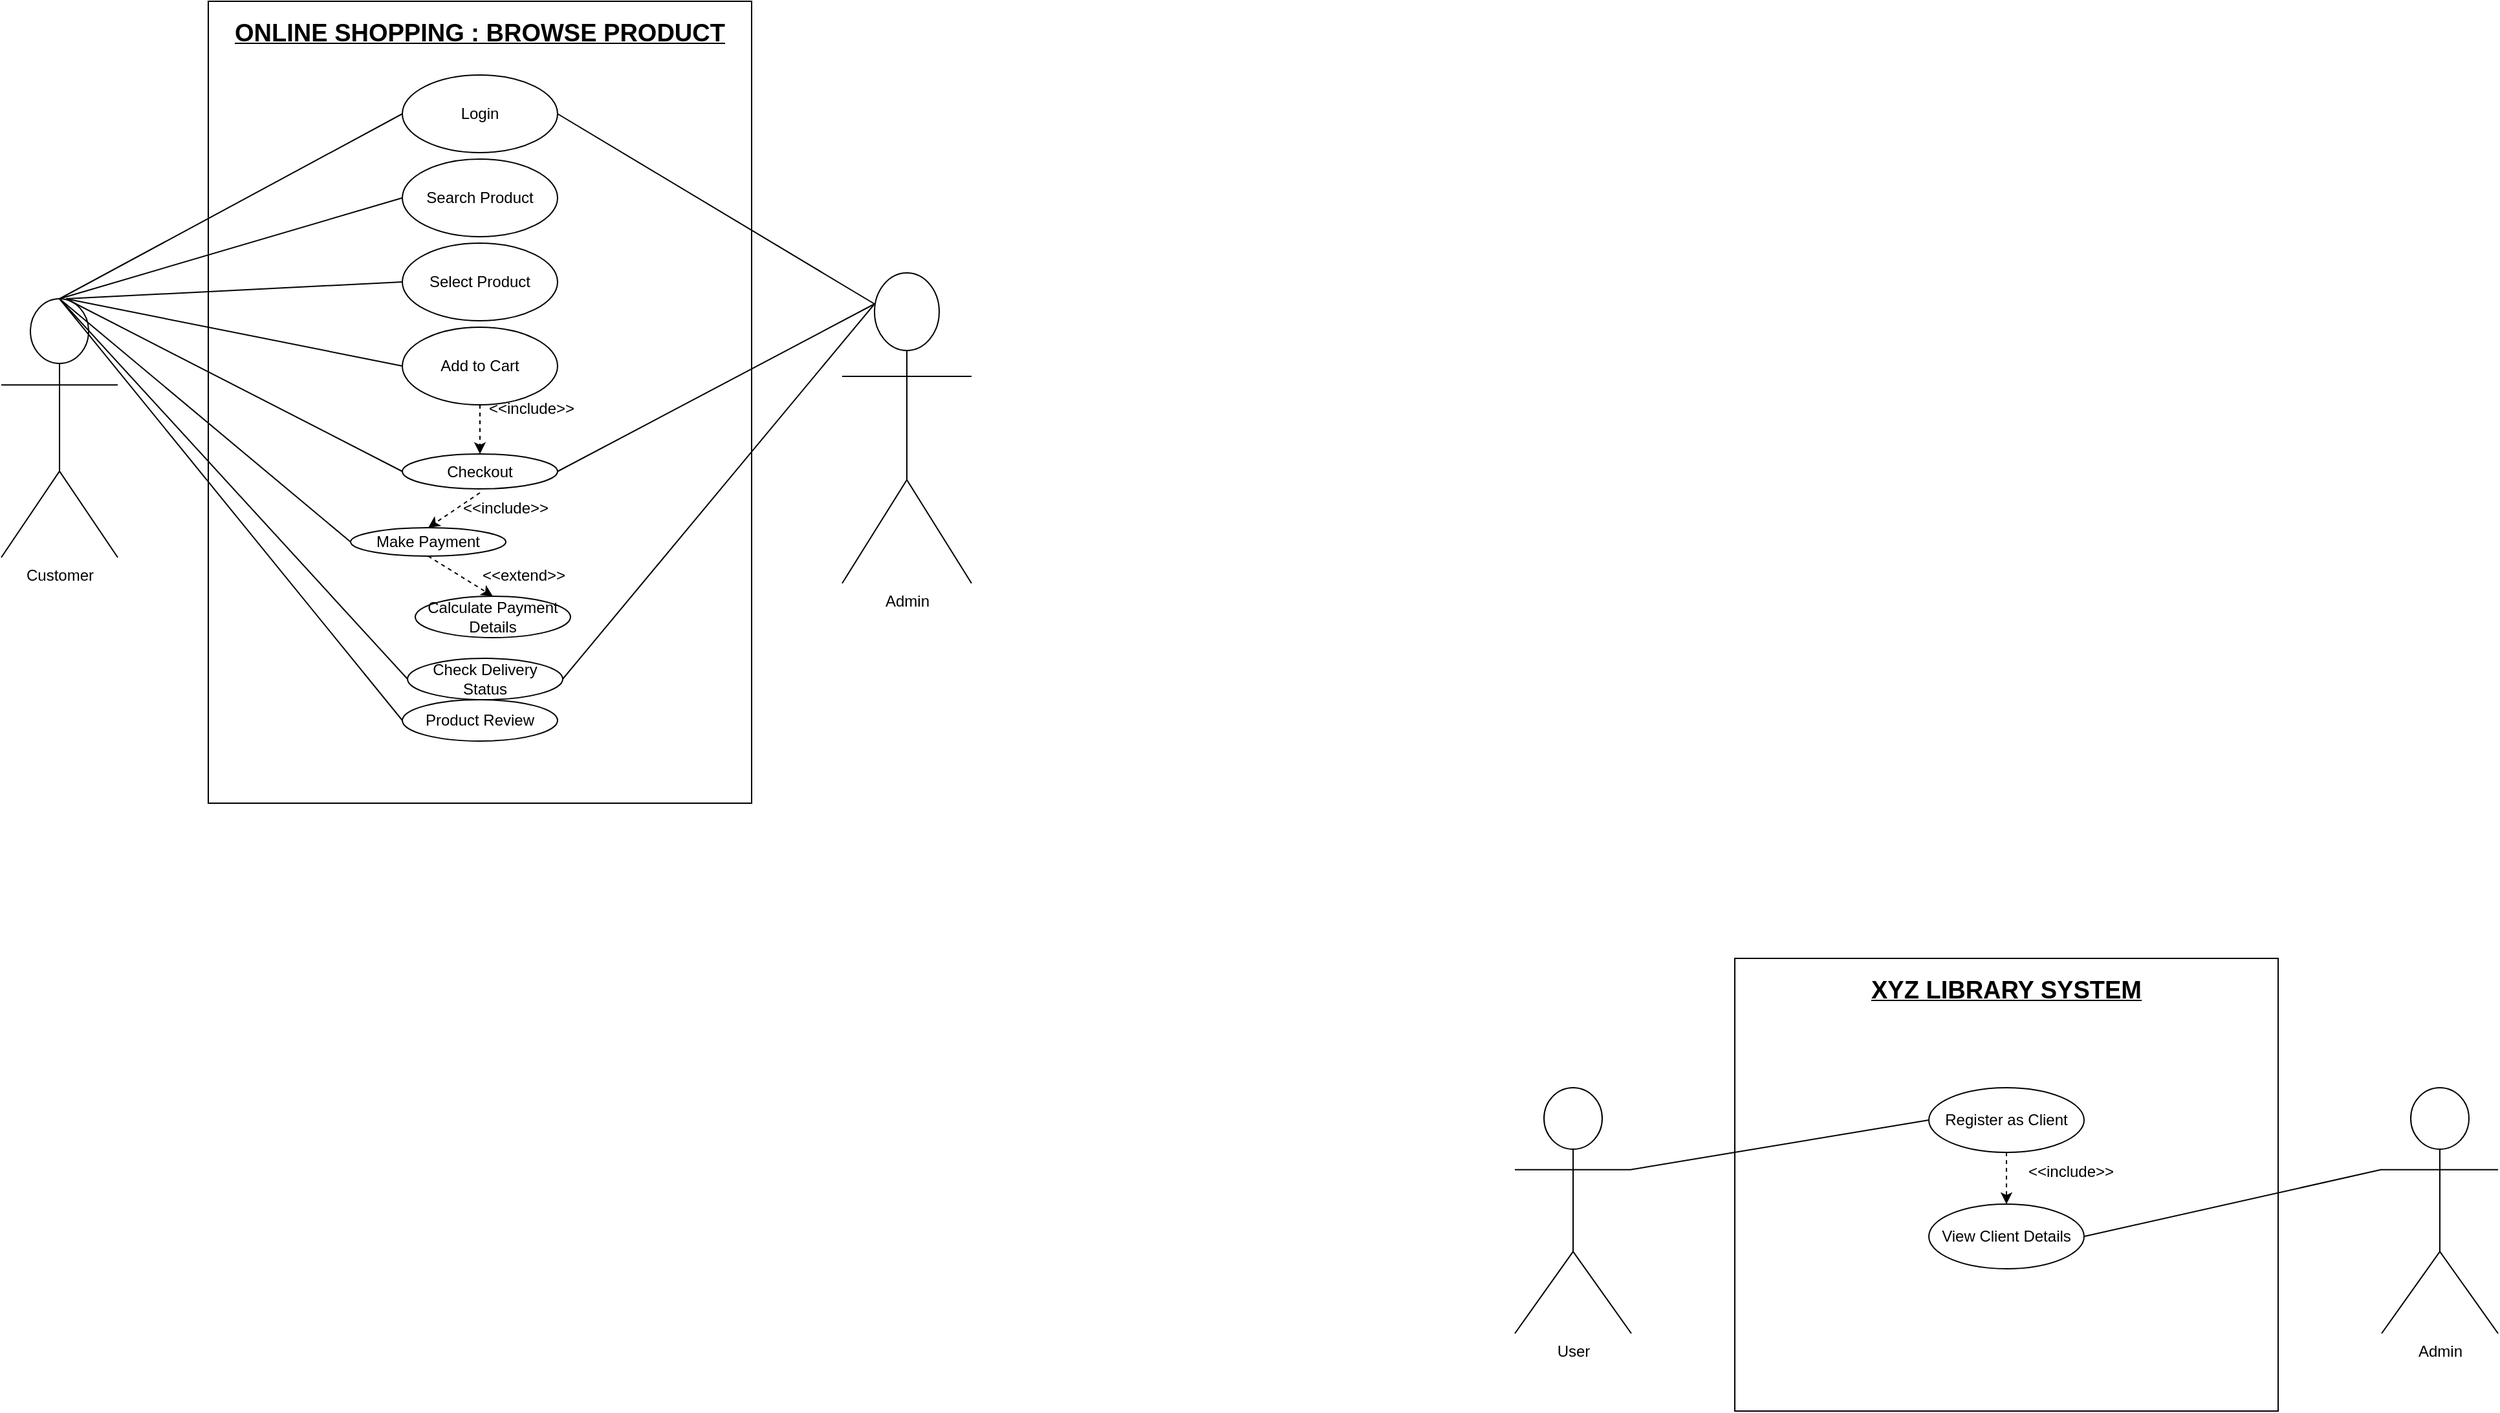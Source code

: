 <mxfile version="21.8.2" type="github">
  <diagram name="Page-1" id="ZfDQG-CIREXoi45lKwYc">
    <mxGraphModel dx="518" dy="258" grid="1" gridSize="10" guides="1" tooltips="1" connect="1" arrows="1" fold="1" page="1" pageScale="1" pageWidth="827" pageHeight="1169" math="0" shadow="0">
      <root>
        <mxCell id="0" />
        <mxCell id="1" parent="0" />
        <mxCell id="6VtGhE2b6X-5M0dV9ENA-1" value="" style="rounded=0;whiteSpace=wrap;html=1;" vertex="1" parent="1">
          <mxGeometry x="200" y="20" width="420" height="620" as="geometry" />
        </mxCell>
        <mxCell id="6VtGhE2b6X-5M0dV9ENA-2" value="ONLINE SHOPPING : BROWSE PRODUCT" style="text;html=1;strokeColor=none;fillColor=none;align=center;verticalAlign=middle;whiteSpace=wrap;rounded=0;fontStyle=5;fontSize=19;" vertex="1" parent="1">
          <mxGeometry x="175" y="30" width="470" height="30" as="geometry" />
        </mxCell>
        <mxCell id="6VtGhE2b6X-5M0dV9ENA-3" value="Login" style="ellipse;whiteSpace=wrap;html=1;" vertex="1" parent="1">
          <mxGeometry x="350" y="77" width="120" height="60" as="geometry" />
        </mxCell>
        <mxCell id="6VtGhE2b6X-5M0dV9ENA-4" value="Search Product" style="ellipse;whiteSpace=wrap;html=1;" vertex="1" parent="1">
          <mxGeometry x="350" y="142" width="120" height="60" as="geometry" />
        </mxCell>
        <mxCell id="6VtGhE2b6X-5M0dV9ENA-5" value="Select Product" style="ellipse;whiteSpace=wrap;html=1;" vertex="1" parent="1">
          <mxGeometry x="350" y="207" width="120" height="60" as="geometry" />
        </mxCell>
        <mxCell id="6VtGhE2b6X-5M0dV9ENA-6" value="Add to Cart" style="ellipse;whiteSpace=wrap;html=1;" vertex="1" parent="1">
          <mxGeometry x="350" y="272" width="120" height="60" as="geometry" />
        </mxCell>
        <mxCell id="6VtGhE2b6X-5M0dV9ENA-7" value="Checkout" style="ellipse;whiteSpace=wrap;html=1;" vertex="1" parent="1">
          <mxGeometry x="350" y="370" width="120" height="27" as="geometry" />
        </mxCell>
        <mxCell id="6VtGhE2b6X-5M0dV9ENA-8" value="Make Payment" style="ellipse;whiteSpace=wrap;html=1;" vertex="1" parent="1">
          <mxGeometry x="310" y="427" width="120" height="22" as="geometry" />
        </mxCell>
        <mxCell id="6VtGhE2b6X-5M0dV9ENA-9" value="Check Delivery Status" style="ellipse;whiteSpace=wrap;html=1;" vertex="1" parent="1">
          <mxGeometry x="354" y="528" width="120" height="32" as="geometry" />
        </mxCell>
        <mxCell id="6VtGhE2b6X-5M0dV9ENA-10" value="Product Review" style="ellipse;whiteSpace=wrap;html=1;" vertex="1" parent="1">
          <mxGeometry x="350" y="560" width="120" height="32" as="geometry" />
        </mxCell>
        <mxCell id="6VtGhE2b6X-5M0dV9ENA-11" value="Customer" style="shape=umlActor;verticalLabelPosition=bottom;verticalAlign=top;html=1;outlineConnect=0;" vertex="1" parent="1">
          <mxGeometry x="40" y="250" width="90" height="200" as="geometry" />
        </mxCell>
        <mxCell id="6VtGhE2b6X-5M0dV9ENA-12" value="Admin" style="shape=umlActor;verticalLabelPosition=bottom;verticalAlign=top;html=1;outlineConnect=0;" vertex="1" parent="1">
          <mxGeometry x="690" y="230" width="100" height="240" as="geometry" />
        </mxCell>
        <mxCell id="6VtGhE2b6X-5M0dV9ENA-14" value="" style="endArrow=none;html=1;rounded=0;entryX=0;entryY=0.5;entryDx=0;entryDy=0;exitX=0.5;exitY=0;exitDx=0;exitDy=0;exitPerimeter=0;" edge="1" parent="1" source="6VtGhE2b6X-5M0dV9ENA-11" target="6VtGhE2b6X-5M0dV9ENA-4">
          <mxGeometry width="50" height="50" relative="1" as="geometry">
            <mxPoint x="210" y="272" as="sourcePoint" />
            <mxPoint x="260" y="222" as="targetPoint" />
          </mxGeometry>
        </mxCell>
        <mxCell id="6VtGhE2b6X-5M0dV9ENA-15" value="" style="endArrow=none;html=1;rounded=0;exitX=0.5;exitY=0;exitDx=0;exitDy=0;exitPerimeter=0;entryX=0;entryY=0.5;entryDx=0;entryDy=0;" edge="1" parent="1" source="6VtGhE2b6X-5M0dV9ENA-11" target="6VtGhE2b6X-5M0dV9ENA-3">
          <mxGeometry width="50" height="50" relative="1" as="geometry">
            <mxPoint x="70" y="170" as="sourcePoint" />
            <mxPoint x="120" y="120" as="targetPoint" />
          </mxGeometry>
        </mxCell>
        <mxCell id="6VtGhE2b6X-5M0dV9ENA-16" value="" style="endArrow=none;html=1;rounded=0;entryX=0;entryY=0.5;entryDx=0;entryDy=0;" edge="1" parent="1" target="6VtGhE2b6X-5M0dV9ENA-5">
          <mxGeometry width="50" height="50" relative="1" as="geometry">
            <mxPoint x="90" y="250" as="sourcePoint" />
            <mxPoint x="360" y="182" as="targetPoint" />
          </mxGeometry>
        </mxCell>
        <mxCell id="6VtGhE2b6X-5M0dV9ENA-17" value="" style="endArrow=none;html=1;rounded=0;entryX=0;entryY=0.5;entryDx=0;entryDy=0;" edge="1" parent="1" target="6VtGhE2b6X-5M0dV9ENA-6">
          <mxGeometry width="50" height="50" relative="1" as="geometry">
            <mxPoint x="90" y="250" as="sourcePoint" />
            <mxPoint x="360" y="247" as="targetPoint" />
          </mxGeometry>
        </mxCell>
        <mxCell id="6VtGhE2b6X-5M0dV9ENA-18" value="" style="endArrow=none;html=1;rounded=0;entryX=0;entryY=0.5;entryDx=0;entryDy=0;" edge="1" parent="1" target="6VtGhE2b6X-5M0dV9ENA-7">
          <mxGeometry width="50" height="50" relative="1" as="geometry">
            <mxPoint x="90" y="250" as="sourcePoint" />
            <mxPoint x="360" y="312" as="targetPoint" />
          </mxGeometry>
        </mxCell>
        <mxCell id="6VtGhE2b6X-5M0dV9ENA-19" value="" style="endArrow=none;html=1;rounded=0;entryX=0;entryY=0.5;entryDx=0;entryDy=0;exitX=0.5;exitY=0;exitDx=0;exitDy=0;exitPerimeter=0;" edge="1" parent="1" source="6VtGhE2b6X-5M0dV9ENA-11" target="6VtGhE2b6X-5M0dV9ENA-8">
          <mxGeometry width="50" height="50" relative="1" as="geometry">
            <mxPoint x="100" y="260" as="sourcePoint" />
            <mxPoint x="360" y="377" as="targetPoint" />
          </mxGeometry>
        </mxCell>
        <mxCell id="6VtGhE2b6X-5M0dV9ENA-20" value="" style="endArrow=none;html=1;rounded=0;entryX=0;entryY=0.5;entryDx=0;entryDy=0;exitX=0.5;exitY=0;exitDx=0;exitDy=0;exitPerimeter=0;" edge="1" parent="1" source="6VtGhE2b6X-5M0dV9ENA-11" target="6VtGhE2b6X-5M0dV9ENA-9">
          <mxGeometry width="50" height="50" relative="1" as="geometry">
            <mxPoint x="110" y="270" as="sourcePoint" />
            <mxPoint x="360" y="442" as="targetPoint" />
          </mxGeometry>
        </mxCell>
        <mxCell id="6VtGhE2b6X-5M0dV9ENA-21" value="" style="endArrow=none;html=1;rounded=0;entryX=0;entryY=0.5;entryDx=0;entryDy=0;exitX=0.5;exitY=0;exitDx=0;exitDy=0;exitPerimeter=0;" edge="1" parent="1" source="6VtGhE2b6X-5M0dV9ENA-11" target="6VtGhE2b6X-5M0dV9ENA-10">
          <mxGeometry width="50" height="50" relative="1" as="geometry">
            <mxPoint x="95" y="260" as="sourcePoint" />
            <mxPoint x="360" y="442" as="targetPoint" />
          </mxGeometry>
        </mxCell>
        <mxCell id="6VtGhE2b6X-5M0dV9ENA-22" value="" style="endArrow=none;html=1;rounded=0;entryX=0.25;entryY=0.1;entryDx=0;entryDy=0;entryPerimeter=0;exitX=1;exitY=0.5;exitDx=0;exitDy=0;" edge="1" parent="1" source="6VtGhE2b6X-5M0dV9ENA-3" target="6VtGhE2b6X-5M0dV9ENA-12">
          <mxGeometry width="50" height="50" relative="1" as="geometry">
            <mxPoint x="640" y="220" as="sourcePoint" />
            <mxPoint x="690" y="170" as="targetPoint" />
          </mxGeometry>
        </mxCell>
        <mxCell id="6VtGhE2b6X-5M0dV9ENA-23" value="" style="endArrow=none;html=1;rounded=0;entryX=0.25;entryY=0.1;entryDx=0;entryDy=0;entryPerimeter=0;exitX=1;exitY=0.5;exitDx=0;exitDy=0;" edge="1" parent="1" source="6VtGhE2b6X-5M0dV9ENA-7" target="6VtGhE2b6X-5M0dV9ENA-12">
          <mxGeometry width="50" height="50" relative="1" as="geometry">
            <mxPoint x="480" y="117" as="sourcePoint" />
            <mxPoint x="725" y="264" as="targetPoint" />
          </mxGeometry>
        </mxCell>
        <mxCell id="6VtGhE2b6X-5M0dV9ENA-24" value="" style="endArrow=none;html=1;rounded=0;entryX=0.25;entryY=0.1;entryDx=0;entryDy=0;entryPerimeter=0;exitX=1;exitY=0.5;exitDx=0;exitDy=0;" edge="1" parent="1" source="6VtGhE2b6X-5M0dV9ENA-9" target="6VtGhE2b6X-5M0dV9ENA-12">
          <mxGeometry width="50" height="50" relative="1" as="geometry">
            <mxPoint x="480" y="377" as="sourcePoint" />
            <mxPoint x="725" y="264" as="targetPoint" />
          </mxGeometry>
        </mxCell>
        <mxCell id="6VtGhE2b6X-5M0dV9ENA-25" value="" style="endArrow=classic;dashed=1;html=1;rounded=0;exitX=0.5;exitY=1;exitDx=0;exitDy=0;" edge="1" parent="1" source="6VtGhE2b6X-5M0dV9ENA-6">
          <mxGeometry width="50" height="50" relative="1" as="geometry">
            <mxPoint x="400" y="350" as="sourcePoint" />
            <mxPoint x="410" y="370" as="targetPoint" />
          </mxGeometry>
        </mxCell>
        <mxCell id="6VtGhE2b6X-5M0dV9ENA-27" value="&amp;lt;&amp;lt;include&amp;gt;&amp;gt;" style="text;html=1;strokeColor=none;fillColor=none;align=center;verticalAlign=middle;whiteSpace=wrap;rounded=0;" vertex="1" parent="1">
          <mxGeometry x="420" y="320" width="60" height="30" as="geometry" />
        </mxCell>
        <mxCell id="6VtGhE2b6X-5M0dV9ENA-28" value="" style="endArrow=classic;dashed=1;html=1;rounded=0;entryX=0.5;entryY=0;entryDx=0;entryDy=0;" edge="1" parent="1" target="6VtGhE2b6X-5M0dV9ENA-8">
          <mxGeometry width="50" height="50" relative="1" as="geometry">
            <mxPoint x="410" y="400" as="sourcePoint" />
            <mxPoint x="420" y="380" as="targetPoint" />
          </mxGeometry>
        </mxCell>
        <mxCell id="6VtGhE2b6X-5M0dV9ENA-29" value="&amp;lt;&amp;lt;include&amp;gt;&amp;gt;" style="text;html=1;strokeColor=none;fillColor=none;align=center;verticalAlign=middle;whiteSpace=wrap;rounded=0;" vertex="1" parent="1">
          <mxGeometry x="400" y="397" width="60" height="30" as="geometry" />
        </mxCell>
        <mxCell id="6VtGhE2b6X-5M0dV9ENA-30" value="" style="rounded=0;whiteSpace=wrap;html=1;" vertex="1" parent="1">
          <mxGeometry x="1380" y="760" width="420" height="350" as="geometry" />
        </mxCell>
        <mxCell id="6VtGhE2b6X-5M0dV9ENA-31" value="XYZ LIBRARY SYSTEM" style="text;html=1;strokeColor=none;fillColor=none;align=center;verticalAlign=middle;whiteSpace=wrap;rounded=0;fontStyle=5;fontSize=19;" vertex="1" parent="1">
          <mxGeometry x="1425" y="770" width="330" height="30" as="geometry" />
        </mxCell>
        <mxCell id="6VtGhE2b6X-5M0dV9ENA-32" value="Register as Client" style="ellipse;whiteSpace=wrap;html=1;" vertex="1" parent="1">
          <mxGeometry x="1530" y="860" width="120" height="50" as="geometry" />
        </mxCell>
        <mxCell id="6VtGhE2b6X-5M0dV9ENA-33" value="View Client Details" style="ellipse;whiteSpace=wrap;html=1;" vertex="1" parent="1">
          <mxGeometry x="1530" y="950" width="120" height="50" as="geometry" />
        </mxCell>
        <mxCell id="6VtGhE2b6X-5M0dV9ENA-34" value="User" style="shape=umlActor;verticalLabelPosition=bottom;verticalAlign=top;html=1;outlineConnect=0;" vertex="1" parent="1">
          <mxGeometry x="1210" y="860" width="90" height="190" as="geometry" />
        </mxCell>
        <mxCell id="6VtGhE2b6X-5M0dV9ENA-36" value="Admin" style="shape=umlActor;verticalLabelPosition=bottom;verticalAlign=top;html=1;outlineConnect=0;" vertex="1" parent="1">
          <mxGeometry x="1880" y="860" width="90" height="190" as="geometry" />
        </mxCell>
        <mxCell id="6VtGhE2b6X-5M0dV9ENA-39" value="" style="endArrow=none;html=1;rounded=0;exitX=1;exitY=0.333;exitDx=0;exitDy=0;exitPerimeter=0;entryX=0;entryY=0.5;entryDx=0;entryDy=0;" edge="1" parent="1" source="6VtGhE2b6X-5M0dV9ENA-34" target="6VtGhE2b6X-5M0dV9ENA-32">
          <mxGeometry width="50" height="50" relative="1" as="geometry">
            <mxPoint x="1300" y="890" as="sourcePoint" />
            <mxPoint x="1350" y="840" as="targetPoint" />
          </mxGeometry>
        </mxCell>
        <mxCell id="6VtGhE2b6X-5M0dV9ENA-40" value="" style="endArrow=none;html=1;rounded=0;entryX=0;entryY=0.333;entryDx=0;entryDy=0;entryPerimeter=0;exitX=1;exitY=0.5;exitDx=0;exitDy=0;" edge="1" parent="1" source="6VtGhE2b6X-5M0dV9ENA-33" target="6VtGhE2b6X-5M0dV9ENA-36">
          <mxGeometry width="50" height="50" relative="1" as="geometry">
            <mxPoint x="1780" y="970" as="sourcePoint" />
            <mxPoint x="1830" y="920" as="targetPoint" />
          </mxGeometry>
        </mxCell>
        <mxCell id="6VtGhE2b6X-5M0dV9ENA-41" value="" style="endArrow=classic;dashed=1;html=1;rounded=0;entryX=0.5;entryY=0;entryDx=0;entryDy=0;exitX=0.5;exitY=1;exitDx=0;exitDy=0;" edge="1" parent="1" source="6VtGhE2b6X-5M0dV9ENA-32" target="6VtGhE2b6X-5M0dV9ENA-33">
          <mxGeometry width="50" height="50" relative="1" as="geometry">
            <mxPoint x="1560" y="970" as="sourcePoint" />
            <mxPoint x="1610" y="920" as="targetPoint" />
          </mxGeometry>
        </mxCell>
        <mxCell id="6VtGhE2b6X-5M0dV9ENA-42" value="&amp;lt;&amp;lt;include&amp;gt;&amp;gt;" style="text;html=1;strokeColor=none;fillColor=none;align=center;verticalAlign=middle;whiteSpace=wrap;rounded=0;" vertex="1" parent="1">
          <mxGeometry x="1610" y="910" width="60" height="30" as="geometry" />
        </mxCell>
        <mxCell id="6VtGhE2b6X-5M0dV9ENA-43" value="Calculate Payment Details" style="ellipse;whiteSpace=wrap;html=1;" vertex="1" parent="1">
          <mxGeometry x="360" y="480" width="120" height="32" as="geometry" />
        </mxCell>
        <mxCell id="6VtGhE2b6X-5M0dV9ENA-44" value="" style="endArrow=classic;dashed=1;html=1;rounded=0;entryX=0.5;entryY=0;entryDx=0;entryDy=0;exitX=0.5;exitY=1;exitDx=0;exitDy=0;" edge="1" parent="1" source="6VtGhE2b6X-5M0dV9ENA-8" target="6VtGhE2b6X-5M0dV9ENA-43">
          <mxGeometry width="50" height="50" relative="1" as="geometry">
            <mxPoint x="420" y="410" as="sourcePoint" />
            <mxPoint x="380" y="437" as="targetPoint" />
          </mxGeometry>
        </mxCell>
        <mxCell id="6VtGhE2b6X-5M0dV9ENA-45" value="&amp;lt;&amp;lt;extend&amp;gt;&amp;gt;" style="text;html=1;strokeColor=none;fillColor=none;align=center;verticalAlign=middle;whiteSpace=wrap;rounded=0;" vertex="1" parent="1">
          <mxGeometry x="414" y="449" width="60" height="30" as="geometry" />
        </mxCell>
      </root>
    </mxGraphModel>
  </diagram>
</mxfile>
